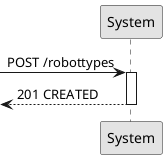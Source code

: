 @startuml
'http://plantuml.com/skinparam.html
skinparam monochrome true
skinparam packageStyle rect
skinparam shadowing false

participant System as route

-> route: POST /robottypes
activate route
  <-- route: 201 CREATED
  deactivate
@enduml